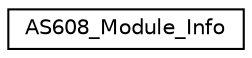 digraph "Graphical Class Hierarchy"
{
  edge [fontname="Helvetica",fontsize="10",labelfontname="Helvetica",labelfontsize="10"];
  node [fontname="Helvetica",fontsize="10",shape=record];
  rankdir="LR";
  Node1 [label="AS608_Module_Info",height=0.2,width=0.4,color="black", fillcolor="white", style="filled",URL="$struct_a_s608___module___info.html"];
}
